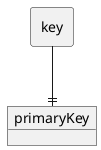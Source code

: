 @startuml
allowmixing
skinparam linetype ortho

rectangle "key" as p1
object "primaryKey" as e
p1 --|| e
@enduml